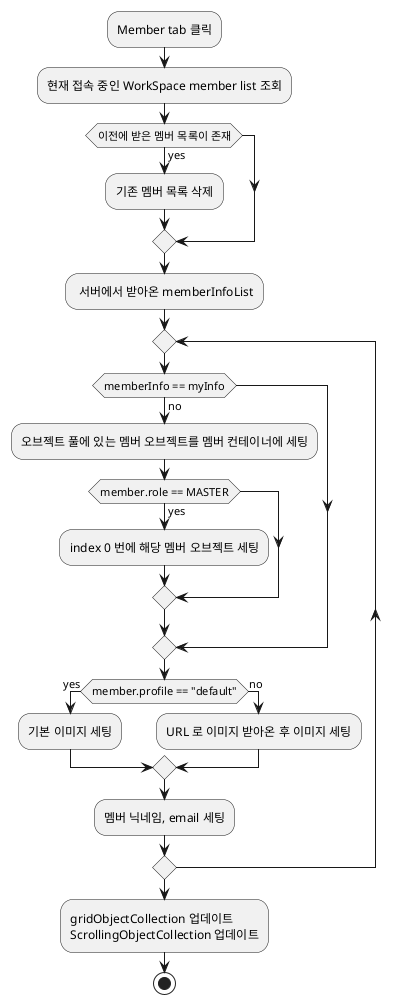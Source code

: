 @startuml memberTab
:Member tab 클릭;
:현재 접속 중인 WorkSpace member list 조회;
if (이전에 받은 멤버 목록이 존재) then (yes)
:기존 멤버 목록 삭제;
endif
: 서버에서 받아온 memberInfoList;
repeat
    if (memberInfo == myInfo) then (no)
        :오브젝트 풀에 있는 멤버 오브젝트를 멤버 컨테이너에 세팅;
        if (member.role == MASTER) then (yes)
        :index 0 번에 해당 멤버 오브젝트 세팅;
        endif
    endif
    if (member.profile == "default") then (yes)
    :기본 이미지 세팅;
    else (no)
    :URL 로 이미지 받아온 후 이미지 세팅;
    endif
    :멤버 닉네임, email 세팅;
repeat while
:gridObjectCollection 업데이트
ScrollingObjectCollection 업데이트;
stop
@enduml
